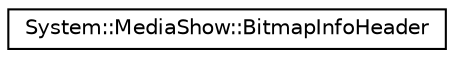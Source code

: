digraph G
{
  edge [fontname="Helvetica",fontsize="10",labelfontname="Helvetica",labelfontsize="10"];
  node [fontname="Helvetica",fontsize="10",shape=record];
  rankdir="LR";
  Node1 [label="System::MediaShow::BitmapInfoHeader",height=0.2,width=0.4,color="black", fillcolor="white", style="filled",URL="$struct_system_1_1_media_show_1_1_bitmap_info_header.html"];
}

